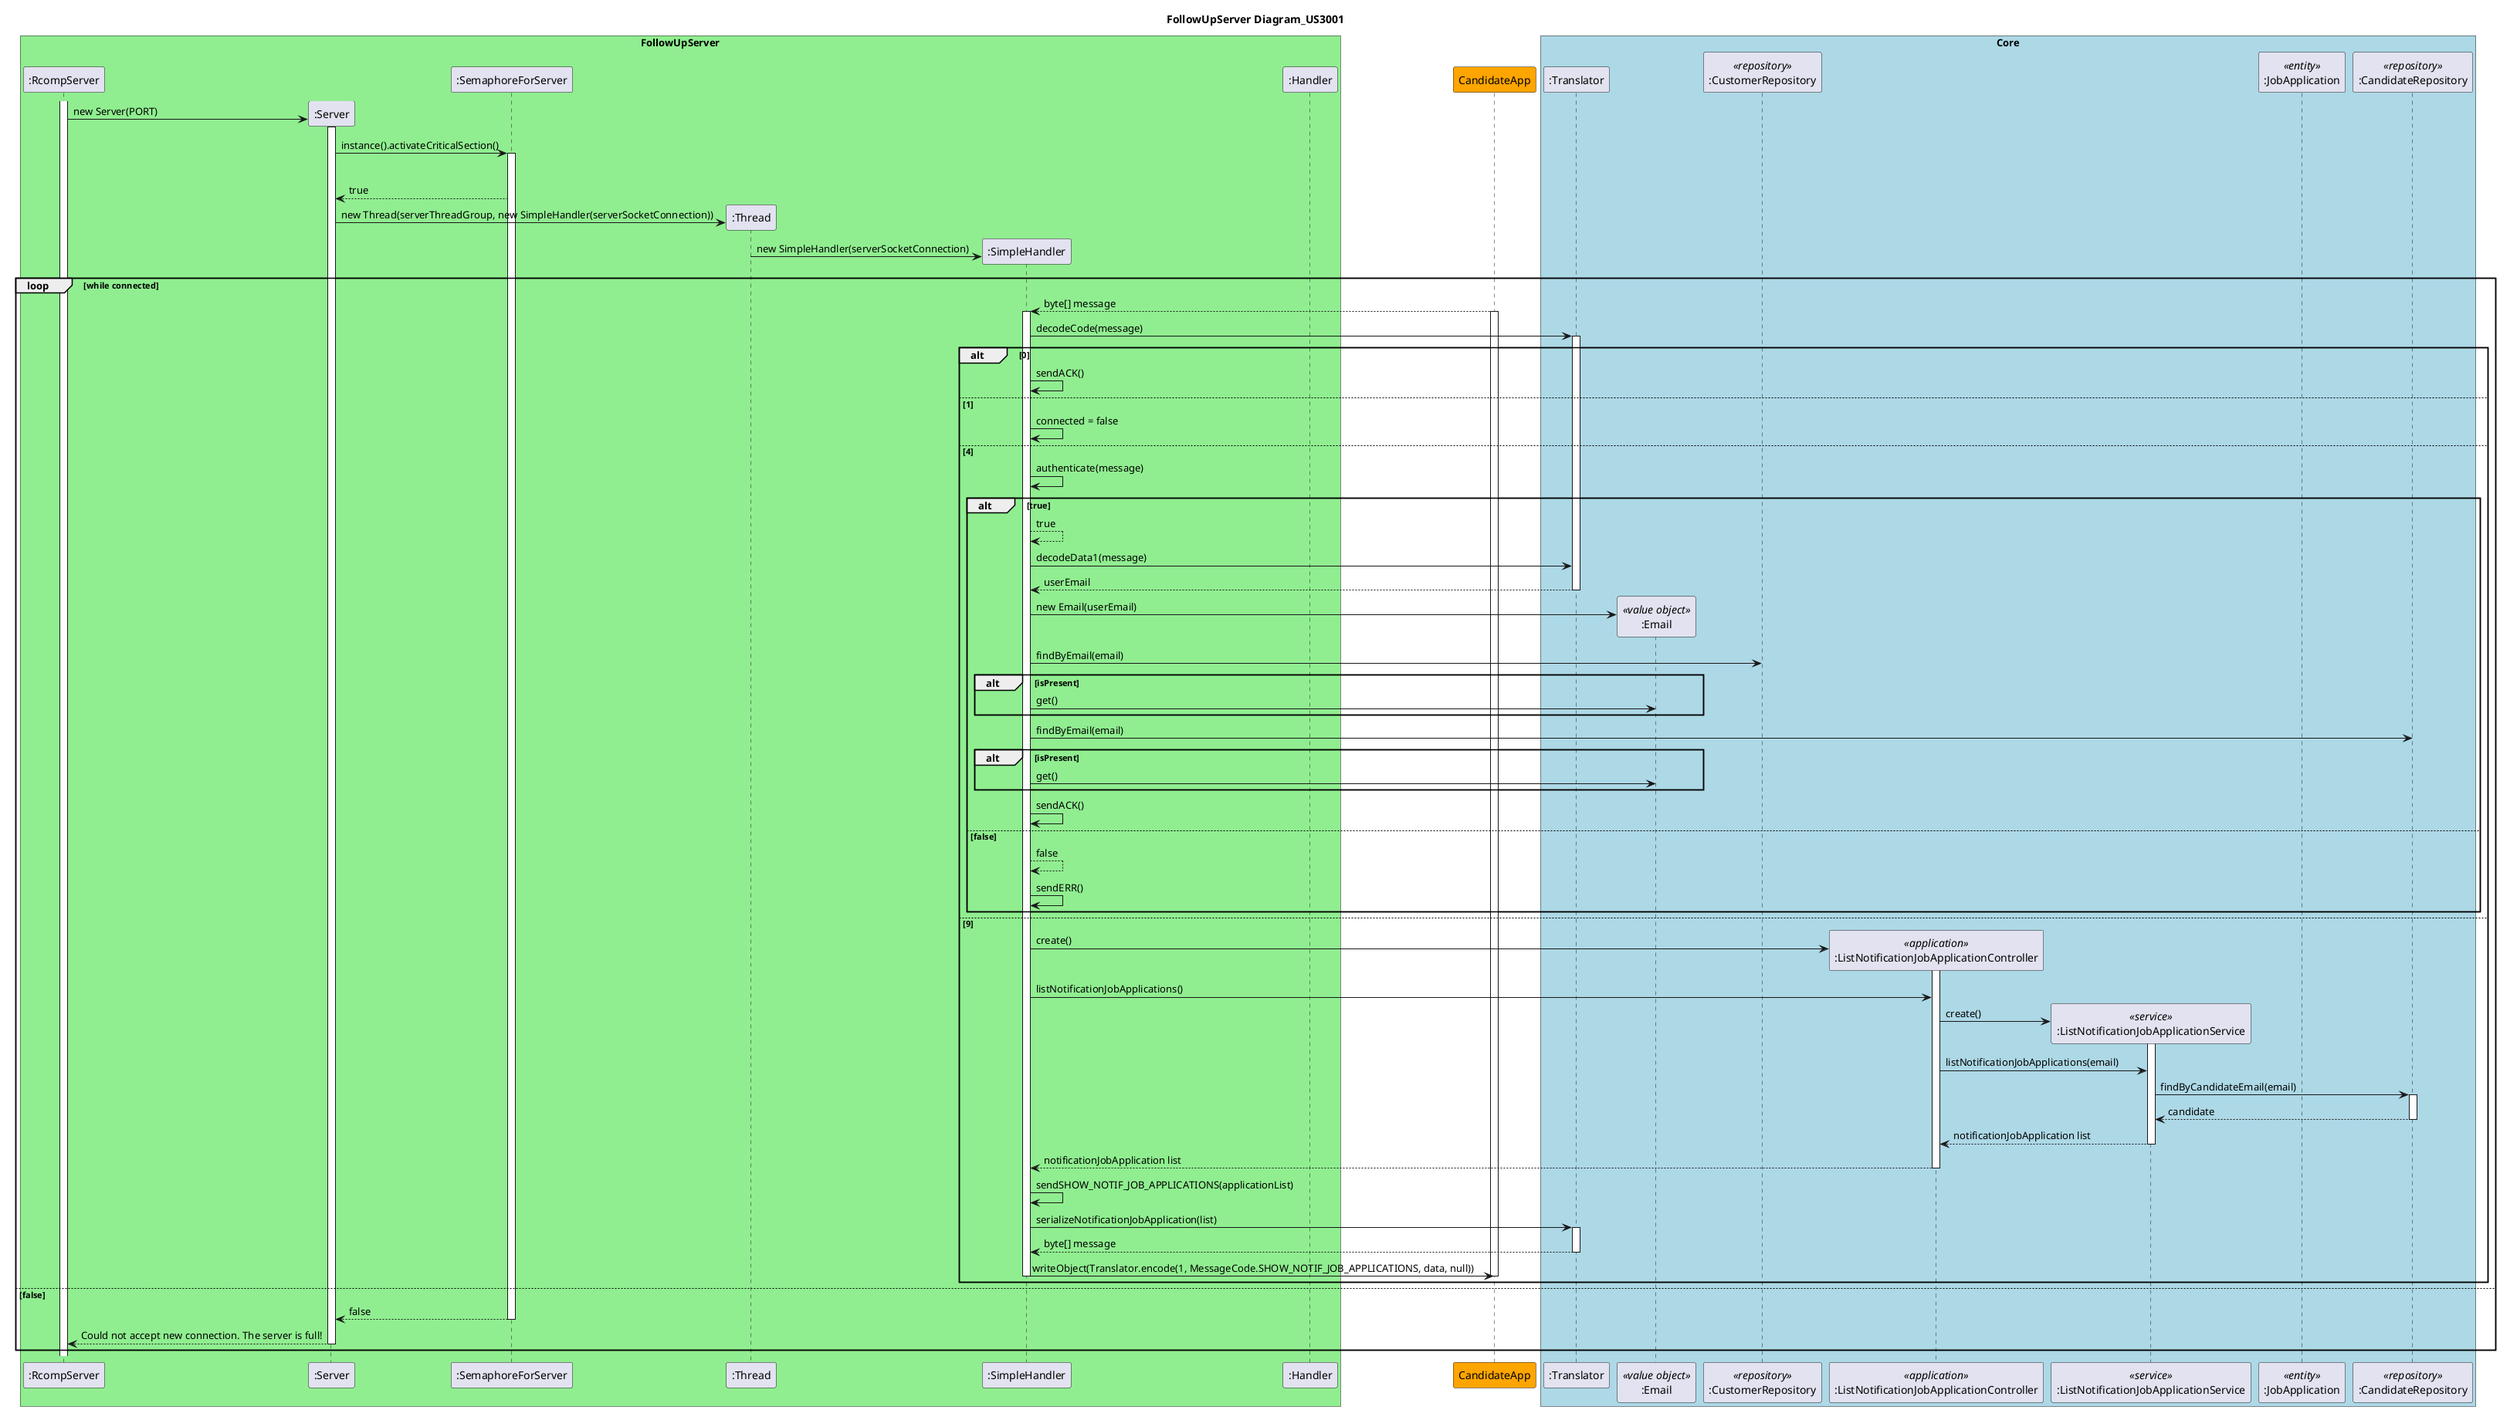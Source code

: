 @startuml
title FollowUpServer Diagram_US3001


box "FollowUpServer" #lightgreen
participant ":RcompServer" as Rcomp
participant ":Server" as server
participant ":SemaphoreForServer" as semaphore
participant ":Thread" as thread
participant ":SimpleHandler" as simple
participant ":Handler" as handler
end box

participant "CandidateApp"  as Capp #orange


box "Core" #lightblue
participant ":Translator" as translator
participant ":Email" as email <<value object>>
participant ":CustomerRepository" as customer <<repository>>
participant ":ListNotificationJobApplicationController" as NotificationsController <<application>>
participant ":ListNotificationJobApplicationService" as NotificationsService <<service>>
participant ":JobApplication" as O <<entity>>
participant ":CandidateRepository" as candidatee <<repository>>
end box

activate Rcomp
Rcomp -> server**: new Server(PORT)
activate server
server -> semaphore: instance().activateCriticalSection()
activate semaphore

alt true
semaphore --> server: true
server -> thread** : new Thread(serverThreadGroup, new SimpleHandler(serverSocketConnection))
& thread-> simple**: new SimpleHandler(serverSocketConnection)

loop while connected
Capp --> simple: byte[] message
activate Capp
activate simple
simple -> translator: decodeCode(message)
activate translator

alt 0
simple -> simple: sendACK()
else 1
simple -> simple: connected = false
else 4
simple -> simple: authenticate(message)

alt true
simple --> simple: true
simple -> translator: decodeData1(message)
translator --> simple: userEmail
deactivate translator
simple -> email**: new Email(userEmail)
simple -> customer: findByEmail(email)

alt isPresent
simple -> email: get()
end

simple -> candidatee: findByEmail(email)

alt isPresent
simple -> email: get()
end
simple -> simple: sendACK()

else false
simple --> simple: false
simple -> simple: sendERR()
end

else 9
simple -> NotificationsController**: create()
activate NotificationsController
simple -> NotificationsController: listNotificationJobApplications()
NotificationsController -> NotificationsService**: create()
activate NotificationsService
NotificationsController -> NotificationsService: listNotificationJobApplications(email)
NotificationsService -> candidatee: findByCandidateEmail(email)
activate candidatee
candidatee --> NotificationsService: candidate
deactivate candidatee
NotificationsService --> NotificationsController: notificationJobApplication list
deactivate NotificationsService
NotificationsController --> simple: notificationJobApplication list
deactivate NotificationsController
simple -> simple: sendSHOW_NOTIF_JOB_APPLICATIONS(applicationList)
simple -> translator: serializeNotificationJobApplication(list)
activate translator
translator --> simple: byte[] message
deactivate translator
simple -> Capp: writeObject(Translator.encode(1, MessageCode.SHOW_NOTIF_JOB_APPLICATIONS, data, null))
deactivate Capp
deactivate simple
end

else false
semaphore --> server: false
deactivate semaphore
server --> Rcomp: Could not accept new connection. The server is full!
deactivate server
end

@enduml